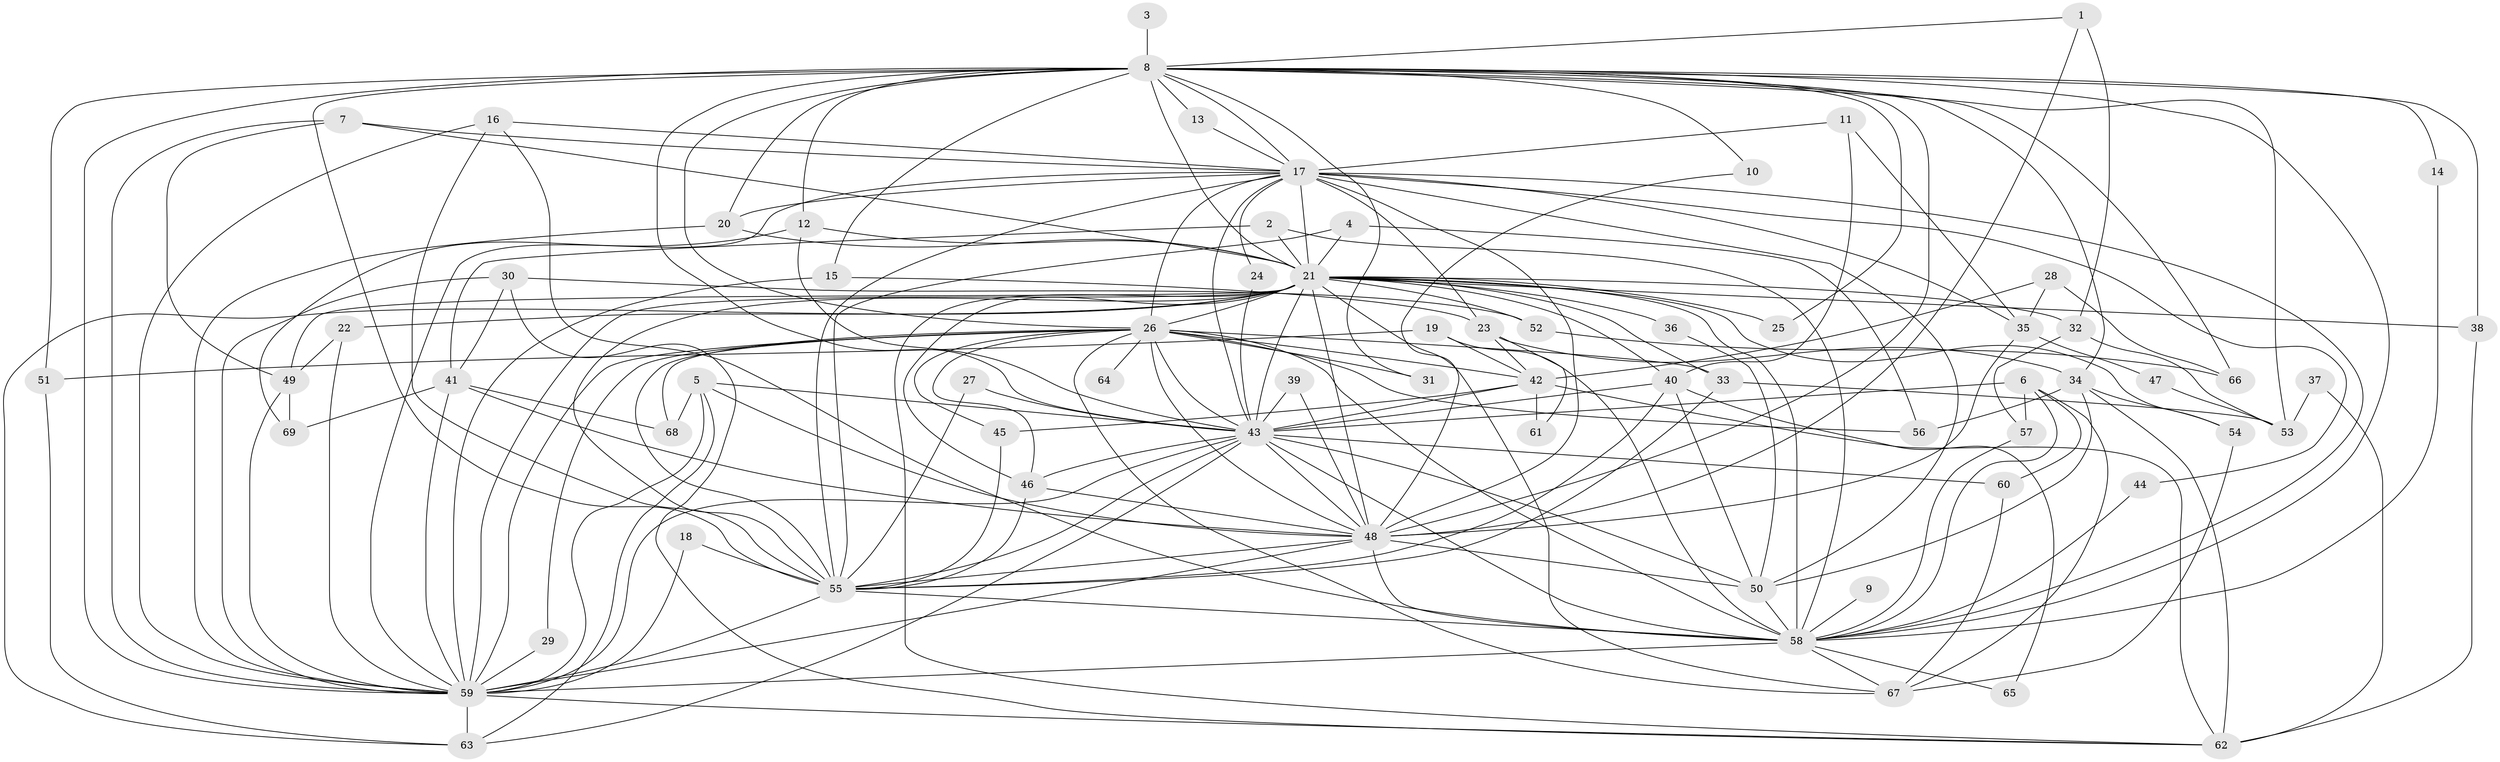 // original degree distribution, {32: 0.0072992700729927005, 20: 0.0072992700729927005, 21: 0.014598540145985401, 19: 0.0072992700729927005, 30: 0.0072992700729927005, 26: 0.014598540145985401, 24: 0.0072992700729927005, 22: 0.0072992700729927005, 7: 0.021897810218978103, 3: 0.23357664233576642, 6: 0.029197080291970802, 2: 0.5401459854014599, 5: 0.029197080291970802, 4: 0.058394160583941604, 8: 0.014598540145985401}
// Generated by graph-tools (version 1.1) at 2025/36/03/04/25 23:36:17]
// undirected, 69 vertices, 192 edges
graph export_dot {
  node [color=gray90,style=filled];
  1;
  2;
  3;
  4;
  5;
  6;
  7;
  8;
  9;
  10;
  11;
  12;
  13;
  14;
  15;
  16;
  17;
  18;
  19;
  20;
  21;
  22;
  23;
  24;
  25;
  26;
  27;
  28;
  29;
  30;
  31;
  32;
  33;
  34;
  35;
  36;
  37;
  38;
  39;
  40;
  41;
  42;
  43;
  44;
  45;
  46;
  47;
  48;
  49;
  50;
  51;
  52;
  53;
  54;
  55;
  56;
  57;
  58;
  59;
  60;
  61;
  62;
  63;
  64;
  65;
  66;
  67;
  68;
  69;
  1 -- 8 [weight=1.0];
  1 -- 32 [weight=1.0];
  1 -- 48 [weight=1.0];
  2 -- 21 [weight=1.0];
  2 -- 41 [weight=1.0];
  2 -- 58 [weight=1.0];
  3 -- 8 [weight=1.0];
  4 -- 21 [weight=1.0];
  4 -- 55 [weight=1.0];
  4 -- 56 [weight=1.0];
  5 -- 43 [weight=1.0];
  5 -- 48 [weight=1.0];
  5 -- 59 [weight=1.0];
  5 -- 63 [weight=1.0];
  5 -- 68 [weight=1.0];
  6 -- 43 [weight=1.0];
  6 -- 57 [weight=1.0];
  6 -- 58 [weight=1.0];
  6 -- 60 [weight=1.0];
  6 -- 67 [weight=1.0];
  7 -- 17 [weight=1.0];
  7 -- 21 [weight=1.0];
  7 -- 49 [weight=1.0];
  7 -- 59 [weight=1.0];
  8 -- 10 [weight=1.0];
  8 -- 12 [weight=1.0];
  8 -- 13 [weight=1.0];
  8 -- 14 [weight=1.0];
  8 -- 15 [weight=1.0];
  8 -- 17 [weight=1.0];
  8 -- 20 [weight=1.0];
  8 -- 21 [weight=5.0];
  8 -- 25 [weight=1.0];
  8 -- 26 [weight=1.0];
  8 -- 31 [weight=1.0];
  8 -- 34 [weight=1.0];
  8 -- 38 [weight=1.0];
  8 -- 43 [weight=1.0];
  8 -- 48 [weight=1.0];
  8 -- 51 [weight=1.0];
  8 -- 53 [weight=1.0];
  8 -- 55 [weight=1.0];
  8 -- 58 [weight=1.0];
  8 -- 59 [weight=2.0];
  8 -- 66 [weight=1.0];
  9 -- 58 [weight=1.0];
  10 -- 48 [weight=1.0];
  11 -- 17 [weight=1.0];
  11 -- 35 [weight=1.0];
  11 -- 40 [weight=1.0];
  12 -- 21 [weight=1.0];
  12 -- 43 [weight=1.0];
  12 -- 69 [weight=1.0];
  13 -- 17 [weight=1.0];
  14 -- 58 [weight=1.0];
  15 -- 23 [weight=1.0];
  15 -- 59 [weight=1.0];
  16 -- 17 [weight=1.0];
  16 -- 55 [weight=1.0];
  16 -- 58 [weight=1.0];
  16 -- 59 [weight=1.0];
  17 -- 20 [weight=1.0];
  17 -- 21 [weight=3.0];
  17 -- 23 [weight=1.0];
  17 -- 24 [weight=1.0];
  17 -- 26 [weight=1.0];
  17 -- 35 [weight=2.0];
  17 -- 43 [weight=1.0];
  17 -- 44 [weight=1.0];
  17 -- 48 [weight=1.0];
  17 -- 50 [weight=1.0];
  17 -- 55 [weight=2.0];
  17 -- 58 [weight=1.0];
  17 -- 59 [weight=1.0];
  18 -- 55 [weight=1.0];
  18 -- 59 [weight=1.0];
  19 -- 42 [weight=1.0];
  19 -- 51 [weight=1.0];
  19 -- 58 [weight=1.0];
  20 -- 21 [weight=1.0];
  20 -- 59 [weight=1.0];
  21 -- 22 [weight=1.0];
  21 -- 25 [weight=1.0];
  21 -- 26 [weight=2.0];
  21 -- 32 [weight=3.0];
  21 -- 33 [weight=1.0];
  21 -- 36 [weight=2.0];
  21 -- 38 [weight=1.0];
  21 -- 40 [weight=2.0];
  21 -- 43 [weight=4.0];
  21 -- 46 [weight=1.0];
  21 -- 48 [weight=2.0];
  21 -- 49 [weight=1.0];
  21 -- 52 [weight=2.0];
  21 -- 54 [weight=1.0];
  21 -- 55 [weight=4.0];
  21 -- 58 [weight=3.0];
  21 -- 59 [weight=3.0];
  21 -- 62 [weight=1.0];
  21 -- 63 [weight=1.0];
  21 -- 67 [weight=1.0];
  22 -- 49 [weight=1.0];
  22 -- 59 [weight=2.0];
  23 -- 34 [weight=1.0];
  23 -- 42 [weight=1.0];
  23 -- 61 [weight=1.0];
  24 -- 43 [weight=1.0];
  26 -- 29 [weight=1.0];
  26 -- 31 [weight=1.0];
  26 -- 33 [weight=1.0];
  26 -- 42 [weight=1.0];
  26 -- 43 [weight=2.0];
  26 -- 45 [weight=1.0];
  26 -- 46 [weight=1.0];
  26 -- 48 [weight=1.0];
  26 -- 55 [weight=1.0];
  26 -- 56 [weight=1.0];
  26 -- 58 [weight=1.0];
  26 -- 59 [weight=1.0];
  26 -- 64 [weight=1.0];
  26 -- 67 [weight=1.0];
  26 -- 68 [weight=1.0];
  27 -- 43 [weight=1.0];
  27 -- 55 [weight=1.0];
  28 -- 35 [weight=1.0];
  28 -- 42 [weight=1.0];
  28 -- 66 [weight=1.0];
  29 -- 59 [weight=1.0];
  30 -- 41 [weight=1.0];
  30 -- 52 [weight=1.0];
  30 -- 59 [weight=1.0];
  30 -- 62 [weight=1.0];
  32 -- 53 [weight=1.0];
  32 -- 57 [weight=1.0];
  33 -- 53 [weight=1.0];
  33 -- 55 [weight=1.0];
  34 -- 50 [weight=1.0];
  34 -- 54 [weight=1.0];
  34 -- 56 [weight=1.0];
  34 -- 62 [weight=2.0];
  35 -- 47 [weight=2.0];
  35 -- 48 [weight=1.0];
  36 -- 50 [weight=1.0];
  37 -- 53 [weight=1.0];
  37 -- 62 [weight=1.0];
  38 -- 62 [weight=1.0];
  39 -- 43 [weight=2.0];
  39 -- 48 [weight=1.0];
  40 -- 43 [weight=1.0];
  40 -- 50 [weight=1.0];
  40 -- 55 [weight=1.0];
  40 -- 65 [weight=1.0];
  41 -- 48 [weight=1.0];
  41 -- 59 [weight=1.0];
  41 -- 68 [weight=1.0];
  41 -- 69 [weight=1.0];
  42 -- 43 [weight=1.0];
  42 -- 45 [weight=1.0];
  42 -- 61 [weight=1.0];
  42 -- 62 [weight=1.0];
  43 -- 46 [weight=1.0];
  43 -- 48 [weight=1.0];
  43 -- 50 [weight=1.0];
  43 -- 55 [weight=1.0];
  43 -- 58 [weight=2.0];
  43 -- 59 [weight=1.0];
  43 -- 60 [weight=1.0];
  43 -- 63 [weight=1.0];
  44 -- 58 [weight=1.0];
  45 -- 55 [weight=1.0];
  46 -- 48 [weight=1.0];
  46 -- 55 [weight=1.0];
  47 -- 53 [weight=1.0];
  48 -- 50 [weight=1.0];
  48 -- 55 [weight=2.0];
  48 -- 58 [weight=2.0];
  48 -- 59 [weight=1.0];
  49 -- 59 [weight=1.0];
  49 -- 69 [weight=1.0];
  50 -- 58 [weight=1.0];
  51 -- 63 [weight=1.0];
  52 -- 66 [weight=1.0];
  54 -- 67 [weight=1.0];
  55 -- 58 [weight=1.0];
  55 -- 59 [weight=1.0];
  57 -- 58 [weight=1.0];
  58 -- 59 [weight=1.0];
  58 -- 65 [weight=1.0];
  58 -- 67 [weight=1.0];
  59 -- 62 [weight=1.0];
  59 -- 63 [weight=2.0];
  60 -- 67 [weight=1.0];
}
